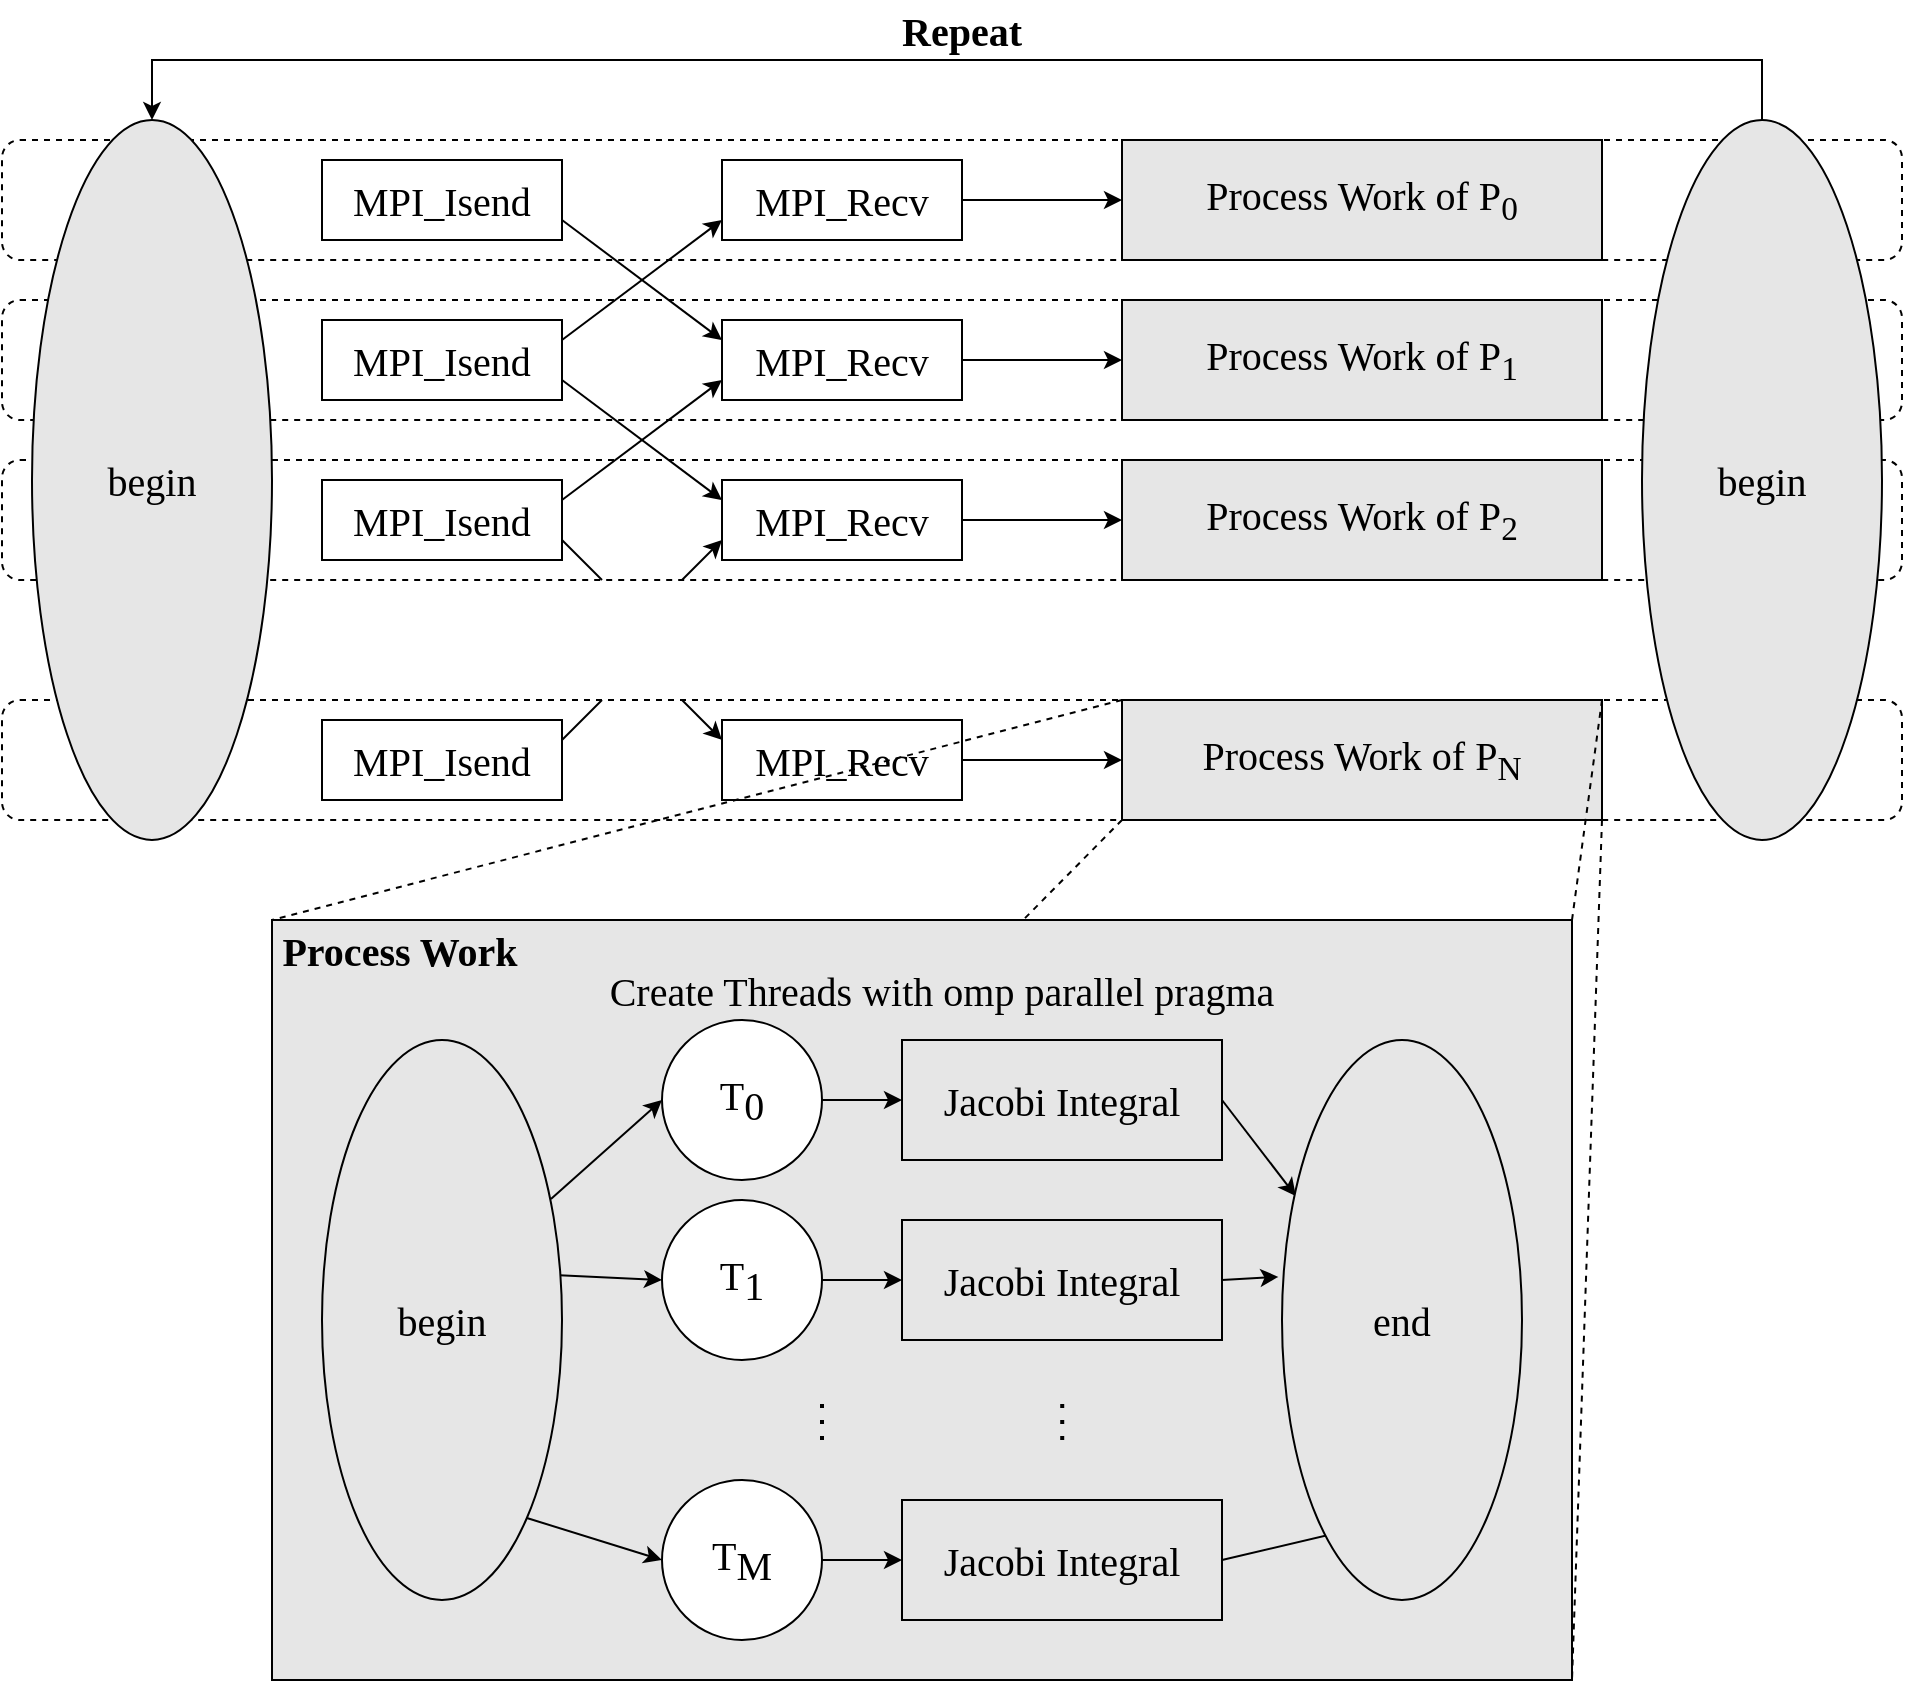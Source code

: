 <mxfile version="20.6.0" type="github">
  <diagram id="JxD62zQMPcQQRzalUXe-" name="Page-1">
    <mxGraphModel dx="1343" dy="847" grid="1" gridSize="10" guides="1" tooltips="1" connect="1" arrows="1" fold="1" page="1" pageScale="1" pageWidth="827" pageHeight="1169" math="0" shadow="0">
      <root>
        <mxCell id="0" />
        <mxCell id="1" parent="0" />
        <mxCell id="s6YdlJrknY9Fd6n3SQEG-211" style="edgeStyle=none;rounded=0;orthogonalLoop=1;jettySize=auto;html=1;exitX=0;exitY=1;exitDx=0;exitDy=0;entryX=0;entryY=1;entryDx=0;entryDy=0;dashed=1;fontFamily=Times New Roman;fontSize=20;startArrow=none;startFill=0;endArrow=none;endFill=0;elbow=vertical;" edge="1" parent="1" source="s6YdlJrknY9Fd6n3SQEG-173" target="s6YdlJrknY9Fd6n3SQEG-208">
          <mxGeometry relative="1" as="geometry" />
        </mxCell>
        <mxCell id="s6YdlJrknY9Fd6n3SQEG-208" value="" style="rounded=0;whiteSpace=wrap;html=1;fontFamily=Times New Roman;fontSize=20;fillColor=#E6E6E6;strokeColor=#000000;" vertex="1" parent="1">
          <mxGeometry x="415" y="500" width="650" height="380" as="geometry" />
        </mxCell>
        <mxCell id="s6YdlJrknY9Fd6n3SQEG-183" value="" style="rounded=1;whiteSpace=wrap;html=1;fontFamily=Times New Roman;fontSize=20;fillColor=#FFFFFF;dashed=1;" vertex="1" parent="1">
          <mxGeometry x="280" y="190" width="950" height="60" as="geometry" />
        </mxCell>
        <mxCell id="s6YdlJrknY9Fd6n3SQEG-184" value="" style="rounded=1;whiteSpace=wrap;html=1;fontFamily=Times New Roman;fontSize=20;fillColor=#FFFFFF;dashed=1;" vertex="1" parent="1">
          <mxGeometry x="280" y="270" width="950" height="60" as="geometry" />
        </mxCell>
        <mxCell id="s6YdlJrknY9Fd6n3SQEG-185" value="" style="rounded=1;whiteSpace=wrap;html=1;fontFamily=Times New Roman;fontSize=20;fillColor=#FFFFFF;dashed=1;" vertex="1" parent="1">
          <mxGeometry x="280" y="390" width="950" height="60" as="geometry" />
        </mxCell>
        <mxCell id="s6YdlJrknY9Fd6n3SQEG-182" value="" style="rounded=1;whiteSpace=wrap;html=1;fontFamily=Times New Roman;fontSize=20;fillColor=#FFFFFF;dashed=1;" vertex="1" parent="1">
          <mxGeometry x="280" y="110" width="950" height="60" as="geometry" />
        </mxCell>
        <mxCell id="s6YdlJrknY9Fd6n3SQEG-24" style="edgeStyle=none;orthogonalLoop=1;jettySize=auto;html=1;exitX=0.5;exitY=0;exitDx=0;exitDy=0;entryX=0.5;entryY=0;entryDx=0;entryDy=0;fontFamily=Times New Roman;fontSize=20;startArrow=none;startFill=0;endArrow=classic;endFill=1;curved=1;" edge="1" parent="1" source="s6YdlJrknY9Fd6n3SQEG-15">
          <mxGeometry relative="1" as="geometry">
            <mxPoint x="30" y="640" as="targetPoint" />
            <Array as="points">
              <mxPoint x="360" y="400" />
            </Array>
          </mxGeometry>
        </mxCell>
        <mxCell id="s6YdlJrknY9Fd6n3SQEG-165" style="edgeStyle=none;rounded=0;orthogonalLoop=1;jettySize=auto;html=1;exitX=1;exitY=0.75;exitDx=0;exitDy=0;entryX=0;entryY=0.25;entryDx=0;entryDy=0;fontFamily=Times New Roman;fontSize=20;startArrow=none;startFill=0;endArrow=classic;endFill=1;elbow=vertical;" edge="1" parent="1" source="s6YdlJrknY9Fd6n3SQEG-158" target="s6YdlJrknY9Fd6n3SQEG-162">
          <mxGeometry relative="1" as="geometry" />
        </mxCell>
        <mxCell id="s6YdlJrknY9Fd6n3SQEG-158" value="MPI_Isend" style="rounded=0;whiteSpace=wrap;html=1;fontFamily=Times New Roman;fontSize=20;fillColor=#FFFFFF;" vertex="1" parent="1">
          <mxGeometry x="440" y="120" width="120" height="40" as="geometry" />
        </mxCell>
        <mxCell id="s6YdlJrknY9Fd6n3SQEG-178" style="edgeStyle=none;rounded=0;orthogonalLoop=1;jettySize=auto;html=1;exitX=1;exitY=0.5;exitDx=0;exitDy=0;entryX=0;entryY=0.5;entryDx=0;entryDy=0;fontFamily=Times New Roman;fontSize=20;startArrow=none;startFill=0;endArrow=classic;endFill=1;elbow=vertical;" edge="1" parent="1" source="s6YdlJrknY9Fd6n3SQEG-159" target="s6YdlJrknY9Fd6n3SQEG-160">
          <mxGeometry relative="1" as="geometry" />
        </mxCell>
        <mxCell id="s6YdlJrknY9Fd6n3SQEG-159" value="MPI_Recv" style="rounded=0;whiteSpace=wrap;html=1;fontFamily=Times New Roman;fontSize=20;fillColor=#FFFFFF;" vertex="1" parent="1">
          <mxGeometry x="640" y="120" width="120" height="40" as="geometry" />
        </mxCell>
        <mxCell id="s6YdlJrknY9Fd6n3SQEG-160" value="Process Work of P&lt;sub&gt;0&lt;/sub&gt;" style="rounded=0;whiteSpace=wrap;html=1;fontFamily=Times New Roman;fontSize=20;fillColor=#E6E6E6;" vertex="1" parent="1">
          <mxGeometry x="840" y="110" width="240" height="60" as="geometry" />
        </mxCell>
        <mxCell id="s6YdlJrknY9Fd6n3SQEG-164" style="edgeStyle=none;rounded=0;orthogonalLoop=1;jettySize=auto;html=1;exitX=1;exitY=0.25;exitDx=0;exitDy=0;entryX=0;entryY=0.75;entryDx=0;entryDy=0;fontFamily=Times New Roman;fontSize=20;startArrow=none;startFill=0;endArrow=classic;endFill=1;elbow=vertical;" edge="1" parent="1" source="s6YdlJrknY9Fd6n3SQEG-161" target="s6YdlJrknY9Fd6n3SQEG-159">
          <mxGeometry relative="1" as="geometry" />
        </mxCell>
        <mxCell id="s6YdlJrknY9Fd6n3SQEG-175" style="edgeStyle=none;rounded=0;orthogonalLoop=1;jettySize=auto;html=1;exitX=1;exitY=0.75;exitDx=0;exitDy=0;entryX=0;entryY=0.25;entryDx=0;entryDy=0;fontFamily=Times New Roman;fontSize=20;startArrow=none;startFill=0;endArrow=classic;endFill=1;elbow=vertical;" edge="1" parent="1" source="s6YdlJrknY9Fd6n3SQEG-161" target="s6YdlJrknY9Fd6n3SQEG-168">
          <mxGeometry relative="1" as="geometry" />
        </mxCell>
        <mxCell id="s6YdlJrknY9Fd6n3SQEG-161" value="MPI_Isend" style="rounded=0;whiteSpace=wrap;html=1;fontFamily=Times New Roman;fontSize=20;fillColor=#FFFFFF;" vertex="1" parent="1">
          <mxGeometry x="440" y="200" width="120" height="40" as="geometry" />
        </mxCell>
        <mxCell id="s6YdlJrknY9Fd6n3SQEG-179" style="edgeStyle=none;rounded=0;orthogonalLoop=1;jettySize=auto;html=1;exitX=1;exitY=0.5;exitDx=0;exitDy=0;entryX=0;entryY=0.5;entryDx=0;entryDy=0;fontFamily=Times New Roman;fontSize=20;startArrow=none;startFill=0;endArrow=classic;endFill=1;elbow=vertical;" edge="1" parent="1" source="s6YdlJrknY9Fd6n3SQEG-162" target="s6YdlJrknY9Fd6n3SQEG-163">
          <mxGeometry relative="1" as="geometry" />
        </mxCell>
        <mxCell id="s6YdlJrknY9Fd6n3SQEG-162" value="MPI_Recv" style="rounded=0;whiteSpace=wrap;html=1;fontFamily=Times New Roman;fontSize=20;fillColor=#FFFFFF;" vertex="1" parent="1">
          <mxGeometry x="640" y="200" width="120" height="40" as="geometry" />
        </mxCell>
        <mxCell id="s6YdlJrknY9Fd6n3SQEG-163" value="Process Work of P&lt;sub&gt;1&lt;/sub&gt;" style="rounded=0;whiteSpace=wrap;html=1;fontFamily=Times New Roman;fontSize=20;fillColor=#E6E6E6;" vertex="1" parent="1">
          <mxGeometry x="840" y="190" width="240" height="60" as="geometry" />
        </mxCell>
        <mxCell id="s6YdlJrknY9Fd6n3SQEG-166" style="edgeStyle=none;rounded=0;orthogonalLoop=1;jettySize=auto;html=1;exitX=1;exitY=0.75;exitDx=0;exitDy=0;fontFamily=Times New Roman;fontSize=20;startArrow=none;startFill=0;endArrow=none;endFill=0;elbow=vertical;" edge="1" parent="1" source="s6YdlJrknY9Fd6n3SQEG-167">
          <mxGeometry relative="1" as="geometry">
            <mxPoint x="580" y="330" as="targetPoint" />
          </mxGeometry>
        </mxCell>
        <mxCell id="s6YdlJrknY9Fd6n3SQEG-174" style="edgeStyle=none;rounded=0;orthogonalLoop=1;jettySize=auto;html=1;exitX=1;exitY=0.25;exitDx=0;exitDy=0;entryX=0;entryY=0.75;entryDx=0;entryDy=0;fontFamily=Times New Roman;fontSize=20;startArrow=none;startFill=0;endArrow=classic;endFill=1;elbow=vertical;" edge="1" parent="1" source="s6YdlJrknY9Fd6n3SQEG-167" target="s6YdlJrknY9Fd6n3SQEG-162">
          <mxGeometry relative="1" as="geometry" />
        </mxCell>
        <mxCell id="s6YdlJrknY9Fd6n3SQEG-177" style="edgeStyle=none;rounded=0;orthogonalLoop=1;jettySize=auto;html=1;entryX=0;entryY=0.25;entryDx=0;entryDy=0;fontFamily=Times New Roman;fontSize=20;startArrow=none;startFill=0;endArrow=classic;endFill=1;elbow=vertical;" edge="1" parent="1" target="s6YdlJrknY9Fd6n3SQEG-172">
          <mxGeometry relative="1" as="geometry">
            <mxPoint x="620" y="390" as="sourcePoint" />
          </mxGeometry>
        </mxCell>
        <mxCell id="s6YdlJrknY9Fd6n3SQEG-167" value="MPI_Isend" style="rounded=0;whiteSpace=wrap;html=1;fontFamily=Times New Roman;fontSize=20;fillColor=#FFFFFF;" vertex="1" parent="1">
          <mxGeometry x="440" y="280" width="120" height="40" as="geometry" />
        </mxCell>
        <mxCell id="s6YdlJrknY9Fd6n3SQEG-180" style="edgeStyle=none;rounded=0;orthogonalLoop=1;jettySize=auto;html=1;exitX=1;exitY=0.5;exitDx=0;exitDy=0;entryX=0;entryY=0.5;entryDx=0;entryDy=0;fontFamily=Times New Roman;fontSize=20;startArrow=none;startFill=0;endArrow=classic;endFill=1;elbow=vertical;" edge="1" parent="1" source="s6YdlJrknY9Fd6n3SQEG-168" target="s6YdlJrknY9Fd6n3SQEG-169">
          <mxGeometry relative="1" as="geometry" />
        </mxCell>
        <mxCell id="s6YdlJrknY9Fd6n3SQEG-168" value="MPI_Recv" style="rounded=0;whiteSpace=wrap;html=1;fontFamily=Times New Roman;fontSize=20;fillColor=#FFFFFF;" vertex="1" parent="1">
          <mxGeometry x="640" y="280" width="120" height="40" as="geometry" />
        </mxCell>
        <mxCell id="s6YdlJrknY9Fd6n3SQEG-169" value="Process Work of P&lt;sub&gt;2&lt;/sub&gt;" style="rounded=0;whiteSpace=wrap;html=1;fontFamily=Times New Roman;fontSize=20;fillColor=#E6E6E6;" vertex="1" parent="1">
          <mxGeometry x="840" y="270" width="240" height="60" as="geometry" />
        </mxCell>
        <mxCell id="s6YdlJrknY9Fd6n3SQEG-170" style="edgeStyle=none;rounded=0;orthogonalLoop=1;jettySize=auto;html=1;entryX=0;entryY=0.75;entryDx=0;entryDy=0;fontFamily=Times New Roman;fontSize=20;startArrow=none;startFill=0;endArrow=classic;endFill=1;elbow=vertical;" edge="1" parent="1" target="s6YdlJrknY9Fd6n3SQEG-168">
          <mxGeometry relative="1" as="geometry">
            <mxPoint x="620" y="330" as="sourcePoint" />
          </mxGeometry>
        </mxCell>
        <mxCell id="s6YdlJrknY9Fd6n3SQEG-176" style="edgeStyle=none;rounded=0;orthogonalLoop=1;jettySize=auto;html=1;exitX=1;exitY=0.25;exitDx=0;exitDy=0;fontFamily=Times New Roman;fontSize=20;startArrow=none;startFill=0;endArrow=none;endFill=0;elbow=vertical;" edge="1" parent="1" source="s6YdlJrknY9Fd6n3SQEG-171">
          <mxGeometry relative="1" as="geometry">
            <mxPoint x="580" y="390" as="targetPoint" />
          </mxGeometry>
        </mxCell>
        <mxCell id="s6YdlJrknY9Fd6n3SQEG-171" value="MPI_Isend" style="rounded=0;whiteSpace=wrap;html=1;fontFamily=Times New Roman;fontSize=20;fillColor=#FFFFFF;" vertex="1" parent="1">
          <mxGeometry x="440" y="400" width="120" height="40" as="geometry" />
        </mxCell>
        <mxCell id="s6YdlJrknY9Fd6n3SQEG-181" style="edgeStyle=none;rounded=0;orthogonalLoop=1;jettySize=auto;html=1;exitX=1;exitY=0.5;exitDx=0;exitDy=0;fontFamily=Times New Roman;fontSize=20;startArrow=none;startFill=0;endArrow=classic;endFill=1;elbow=vertical;" edge="1" parent="1" source="s6YdlJrknY9Fd6n3SQEG-172" target="s6YdlJrknY9Fd6n3SQEG-173">
          <mxGeometry relative="1" as="geometry" />
        </mxCell>
        <mxCell id="s6YdlJrknY9Fd6n3SQEG-172" value="MPI_Recv" style="rounded=0;whiteSpace=wrap;html=1;fontFamily=Times New Roman;fontSize=20;fillColor=#FFFFFF;" vertex="1" parent="1">
          <mxGeometry x="640" y="400" width="120" height="40" as="geometry" />
        </mxCell>
        <mxCell id="s6YdlJrknY9Fd6n3SQEG-209" style="edgeStyle=none;rounded=0;orthogonalLoop=1;jettySize=auto;html=1;exitX=0;exitY=0;exitDx=0;exitDy=0;entryX=0;entryY=0;entryDx=0;entryDy=0;fontFamily=Times New Roman;fontSize=20;startArrow=none;startFill=0;endArrow=none;endFill=0;elbow=vertical;dashed=1;" edge="1" parent="1" source="s6YdlJrknY9Fd6n3SQEG-173" target="s6YdlJrknY9Fd6n3SQEG-208">
          <mxGeometry relative="1" as="geometry" />
        </mxCell>
        <mxCell id="s6YdlJrknY9Fd6n3SQEG-212" style="edgeStyle=none;rounded=0;orthogonalLoop=1;jettySize=auto;html=1;exitX=1;exitY=1;exitDx=0;exitDy=0;entryX=1;entryY=1;entryDx=0;entryDy=0;dashed=1;fontFamily=Times New Roman;fontSize=20;startArrow=none;startFill=0;endArrow=none;endFill=0;elbow=vertical;" edge="1" parent="1" source="s6YdlJrknY9Fd6n3SQEG-173" target="s6YdlJrknY9Fd6n3SQEG-208">
          <mxGeometry relative="1" as="geometry" />
        </mxCell>
        <mxCell id="s6YdlJrknY9Fd6n3SQEG-173" value="Process Work of P&lt;sub&gt;N&lt;/sub&gt;" style="rounded=0;whiteSpace=wrap;html=1;fontFamily=Times New Roman;fontSize=20;fillColor=#E6E6E6;" vertex="1" parent="1">
          <mxGeometry x="840" y="390" width="240" height="60" as="geometry" />
        </mxCell>
        <mxCell id="s6YdlJrknY9Fd6n3SQEG-186" style="edgeStyle=orthogonalEdgeStyle;rounded=0;orthogonalLoop=1;jettySize=auto;html=1;exitX=1;exitY=0.5;exitDx=0;exitDy=0;entryX=0;entryY=0.5;entryDx=0;entryDy=0;fontFamily=Times New Roman;fontSize=20;" edge="1" source="s6YdlJrknY9Fd6n3SQEG-188" target="s6YdlJrknY9Fd6n3SQEG-190" parent="1">
          <mxGeometry relative="1" as="geometry" />
        </mxCell>
        <mxCell id="s6YdlJrknY9Fd6n3SQEG-187" style="rounded=0;orthogonalLoop=1;jettySize=auto;html=1;exitX=0;exitY=0.5;exitDx=0;exitDy=0;entryX=0.954;entryY=0.284;entryDx=0;entryDy=0;entryPerimeter=0;fontFamily=Times New Roman;fontSize=20;endArrow=none;endFill=0;startArrow=classic;startFill=1;" edge="1" source="s6YdlJrknY9Fd6n3SQEG-188" target="s6YdlJrknY9Fd6n3SQEG-203" parent="1">
          <mxGeometry relative="1" as="geometry" />
        </mxCell>
        <mxCell id="s6YdlJrknY9Fd6n3SQEG-188" value="T&lt;sub style=&quot;font-size: 20px;&quot;&gt;0&lt;/sub&gt;" style="ellipse;whiteSpace=wrap;html=1;aspect=fixed;fontFamily=Times New Roman;fontSize=20;" vertex="1" parent="1">
          <mxGeometry x="610" y="550" width="80" height="80" as="geometry" />
        </mxCell>
        <mxCell id="s6YdlJrknY9Fd6n3SQEG-189" style="rounded=0;orthogonalLoop=1;jettySize=auto;html=1;exitX=1;exitY=0.5;exitDx=0;exitDy=0;entryX=0.058;entryY=0.279;entryDx=0;entryDy=0;entryPerimeter=0;fontFamily=Times New Roman;fontSize=20;" edge="1" source="s6YdlJrknY9Fd6n3SQEG-190" target="s6YdlJrknY9Fd6n3SQEG-204" parent="1">
          <mxGeometry relative="1" as="geometry" />
        </mxCell>
        <mxCell id="s6YdlJrknY9Fd6n3SQEG-190" value="Jacobi Integral" style="rounded=0;whiteSpace=wrap;html=1;fontFamily=Times New Roman;fontSize=20;fillColor=#E6E6E6;" vertex="1" parent="1">
          <mxGeometry x="730" y="560" width="160" height="60" as="geometry" />
        </mxCell>
        <mxCell id="s6YdlJrknY9Fd6n3SQEG-191" style="edgeStyle=orthogonalEdgeStyle;rounded=0;orthogonalLoop=1;jettySize=auto;html=1;exitX=1;exitY=0.5;exitDx=0;exitDy=0;entryX=0;entryY=0.5;entryDx=0;entryDy=0;fontFamily=Times New Roman;fontSize=20;" edge="1" source="s6YdlJrknY9Fd6n3SQEG-193" target="s6YdlJrknY9Fd6n3SQEG-195" parent="1">
          <mxGeometry relative="1" as="geometry" />
        </mxCell>
        <mxCell id="s6YdlJrknY9Fd6n3SQEG-192" style="rounded=0;orthogonalLoop=1;jettySize=auto;html=1;exitX=0;exitY=0.5;exitDx=0;exitDy=0;entryX=0.989;entryY=0.42;entryDx=0;entryDy=0;entryPerimeter=0;fontFamily=Times New Roman;fontSize=20;endArrow=none;endFill=0;startArrow=classic;startFill=1;" edge="1" source="s6YdlJrknY9Fd6n3SQEG-193" target="s6YdlJrknY9Fd6n3SQEG-203" parent="1">
          <mxGeometry relative="1" as="geometry" />
        </mxCell>
        <mxCell id="s6YdlJrknY9Fd6n3SQEG-193" value="T&lt;sub style=&quot;font-size: 20px;&quot;&gt;1&lt;/sub&gt;" style="ellipse;whiteSpace=wrap;html=1;aspect=fixed;fontFamily=Times New Roman;fontSize=20;" vertex="1" parent="1">
          <mxGeometry x="610" y="640" width="80" height="80" as="geometry" />
        </mxCell>
        <mxCell id="s6YdlJrknY9Fd6n3SQEG-194" style="rounded=0;orthogonalLoop=1;jettySize=auto;html=1;exitX=1;exitY=0.5;exitDx=0;exitDy=0;entryX=-0.015;entryY=0.423;entryDx=0;entryDy=0;entryPerimeter=0;fontFamily=Times New Roman;fontSize=20;" edge="1" source="s6YdlJrknY9Fd6n3SQEG-195" target="s6YdlJrknY9Fd6n3SQEG-204" parent="1">
          <mxGeometry relative="1" as="geometry" />
        </mxCell>
        <mxCell id="s6YdlJrknY9Fd6n3SQEG-195" value="Jacobi Integral" style="rounded=0;whiteSpace=wrap;html=1;fontFamily=Times New Roman;fontSize=20;fillColor=#E6E6E6;" vertex="1" parent="1">
          <mxGeometry x="730" y="650" width="160" height="60" as="geometry" />
        </mxCell>
        <mxCell id="s6YdlJrknY9Fd6n3SQEG-196" style="edgeStyle=orthogonalEdgeStyle;rounded=0;orthogonalLoop=1;jettySize=auto;html=1;exitX=1;exitY=0.5;exitDx=0;exitDy=0;entryX=0;entryY=0.5;entryDx=0;entryDy=0;fontFamily=Times New Roman;fontSize=20;" edge="1" source="s6YdlJrknY9Fd6n3SQEG-198" target="s6YdlJrknY9Fd6n3SQEG-200" parent="1">
          <mxGeometry relative="1" as="geometry" />
        </mxCell>
        <mxCell id="s6YdlJrknY9Fd6n3SQEG-197" style="rounded=0;orthogonalLoop=1;jettySize=auto;html=1;exitX=0;exitY=0.5;exitDx=0;exitDy=0;entryX=1;entryY=1;entryDx=0;entryDy=0;fontFamily=Times New Roman;fontSize=20;endArrow=none;endFill=0;startArrow=classic;startFill=1;" edge="1" source="s6YdlJrknY9Fd6n3SQEG-198" target="s6YdlJrknY9Fd6n3SQEG-203" parent="1">
          <mxGeometry relative="1" as="geometry" />
        </mxCell>
        <mxCell id="s6YdlJrknY9Fd6n3SQEG-198" value="T&lt;sub style=&quot;font-size: 20px;&quot;&gt;M&lt;/sub&gt;" style="ellipse;whiteSpace=wrap;html=1;aspect=fixed;fontFamily=Times New Roman;fontSize=20;" vertex="1" parent="1">
          <mxGeometry x="610" y="780" width="80" height="80" as="geometry" />
        </mxCell>
        <mxCell id="s6YdlJrknY9Fd6n3SQEG-199" style="rounded=0;orthogonalLoop=1;jettySize=auto;html=1;exitX=1;exitY=0.5;exitDx=0;exitDy=0;entryX=0;entryY=1;entryDx=0;entryDy=0;fontFamily=Times New Roman;fontSize=20;" edge="1" source="s6YdlJrknY9Fd6n3SQEG-200" parent="1">
          <mxGeometry relative="1" as="geometry">
            <mxPoint x="1017.574" y="790.005" as="targetPoint" />
          </mxGeometry>
        </mxCell>
        <mxCell id="s6YdlJrknY9Fd6n3SQEG-200" value="Jacobi Integral" style="rounded=0;whiteSpace=wrap;html=1;fontFamily=Times New Roman;fontSize=20;fillColor=#E6E6E6;" vertex="1" parent="1">
          <mxGeometry x="730" y="790" width="160" height="60" as="geometry" />
        </mxCell>
        <mxCell id="s6YdlJrknY9Fd6n3SQEG-201" value="" style="endArrow=none;dashed=1;html=1;dashPattern=1 3;strokeWidth=2;rounded=0;fontFamily=Times New Roman;fontSize=20;" edge="1" parent="1">
          <mxGeometry width="50" height="50" relative="1" as="geometry">
            <mxPoint x="810.11" y="760" as="sourcePoint" />
            <mxPoint x="810.11" y="740" as="targetPoint" />
          </mxGeometry>
        </mxCell>
        <mxCell id="s6YdlJrknY9Fd6n3SQEG-202" value="" style="endArrow=none;dashed=1;html=1;dashPattern=1 3;strokeWidth=2;rounded=0;fontFamily=Times New Roman;fontSize=20;" edge="1" parent="1">
          <mxGeometry width="50" height="50" relative="1" as="geometry">
            <mxPoint x="690" y="760" as="sourcePoint" />
            <mxPoint x="690" y="740" as="targetPoint" />
          </mxGeometry>
        </mxCell>
        <mxCell id="s6YdlJrknY9Fd6n3SQEG-203" value="begin" style="ellipse;whiteSpace=wrap;html=1;fontFamily=Times New Roman;fontSize=20;fillColor=#E6E6E6;" vertex="1" parent="1">
          <mxGeometry x="440" y="560" width="120" height="280" as="geometry" />
        </mxCell>
        <mxCell id="s6YdlJrknY9Fd6n3SQEG-204" value="end" style="ellipse;whiteSpace=wrap;html=1;fontFamily=Times New Roman;fontSize=20;fillColor=#E6E6E6;" vertex="1" parent="1">
          <mxGeometry x="920" y="560" width="120" height="280" as="geometry" />
        </mxCell>
        <mxCell id="s6YdlJrknY9Fd6n3SQEG-205" value="&lt;font style=&quot;font-size: 20px;&quot;&gt;Create Threads with omp parallel&amp;nbsp;&lt;span style=&quot;background-color: initial;&quot;&gt;pragma&lt;/span&gt;&lt;/font&gt;" style="text;html=1;strokeColor=none;fillColor=none;align=center;verticalAlign=middle;whiteSpace=wrap;rounded=0;fontFamily=Times New Roman;fontSize=20;" vertex="1" parent="1">
          <mxGeometry x="510" y="520" width="480" height="30" as="geometry" />
        </mxCell>
        <mxCell id="s6YdlJrknY9Fd6n3SQEG-210" style="edgeStyle=none;rounded=0;orthogonalLoop=1;jettySize=auto;html=1;exitX=1;exitY=0;exitDx=0;exitDy=0;entryX=1;entryY=0;entryDx=0;entryDy=0;dashed=1;fontFamily=Times New Roman;fontSize=20;startArrow=none;startFill=0;endArrow=none;endFill=0;elbow=vertical;" edge="1" parent="1" source="s6YdlJrknY9Fd6n3SQEG-173" target="s6YdlJrknY9Fd6n3SQEG-208">
          <mxGeometry relative="1" as="geometry" />
        </mxCell>
        <mxCell id="s6YdlJrknY9Fd6n3SQEG-215" style="edgeStyle=orthogonalEdgeStyle;rounded=0;orthogonalLoop=1;jettySize=auto;html=1;exitX=0.5;exitY=0;exitDx=0;exitDy=0;entryX=0.5;entryY=0;entryDx=0;entryDy=0;fontFamily=Times New Roman;fontSize=20;startArrow=classic;startFill=1;endArrow=none;endFill=0;elbow=vertical;" edge="1" parent="1" source="s6YdlJrknY9Fd6n3SQEG-213" target="s6YdlJrknY9Fd6n3SQEG-214">
          <mxGeometry relative="1" as="geometry">
            <Array as="points">
              <mxPoint x="355" y="70" />
              <mxPoint x="1160" y="70" />
            </Array>
          </mxGeometry>
        </mxCell>
        <mxCell id="s6YdlJrknY9Fd6n3SQEG-213" value="begin" style="ellipse;whiteSpace=wrap;html=1;fontFamily=Times New Roman;fontSize=20;fillColor=#E6E6E6;" vertex="1" parent="1">
          <mxGeometry x="295" y="100" width="120" height="360" as="geometry" />
        </mxCell>
        <mxCell id="s6YdlJrknY9Fd6n3SQEG-214" value="begin" style="ellipse;whiteSpace=wrap;html=1;fontFamily=Times New Roman;fontSize=20;fillColor=#E6E6E6;" vertex="1" parent="1">
          <mxGeometry x="1100" y="100" width="120" height="360" as="geometry" />
        </mxCell>
        <mxCell id="s6YdlJrknY9Fd6n3SQEG-216" value="&lt;b&gt;Repeat&lt;/b&gt;" style="text;html=1;strokeColor=none;fillColor=none;align=center;verticalAlign=middle;whiteSpace=wrap;rounded=0;fontFamily=Times New Roman;fontSize=20;" vertex="1" parent="1">
          <mxGeometry x="730" y="40" width="60" height="30" as="geometry" />
        </mxCell>
        <mxCell id="s6YdlJrknY9Fd6n3SQEG-217" value="&lt;b&gt;Process Work&lt;/b&gt;" style="text;html=1;strokeColor=none;fillColor=none;align=center;verticalAlign=middle;whiteSpace=wrap;rounded=0;fontFamily=Times New Roman;fontSize=20;" vertex="1" parent="1">
          <mxGeometry x="374" y="500" width="210" height="30" as="geometry" />
        </mxCell>
      </root>
    </mxGraphModel>
  </diagram>
</mxfile>
